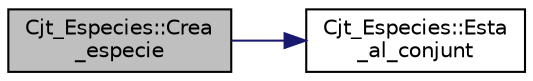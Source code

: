 digraph "Cjt_Especies::Crea_especie"
{
 // LATEX_PDF_SIZE
  edge [fontname="Helvetica",fontsize="10",labelfontname="Helvetica",labelfontsize="10"];
  node [fontname="Helvetica",fontsize="10",shape=record];
  rankdir="LR";
  Node1 [label="Cjt_Especies::Crea\l_especie",height=0.2,width=0.4,color="black", fillcolor="grey75", style="filled", fontcolor="black",tooltip="Crea una especie i la afegeix al conjunt."];
  Node1 -> Node2 [color="midnightblue",fontsize="10",style="solid",fontname="Helvetica"];
  Node2 [label="Cjt_Especies::Esta\l_al_conjunt",height=0.2,width=0.4,color="black", fillcolor="white", style="filled",URL="$class_cjt___especies.html#abca52eb0626e5f8ee933bc0715eb7767",tooltip="Comproba si l'element donat esta al conjunt."];
}
